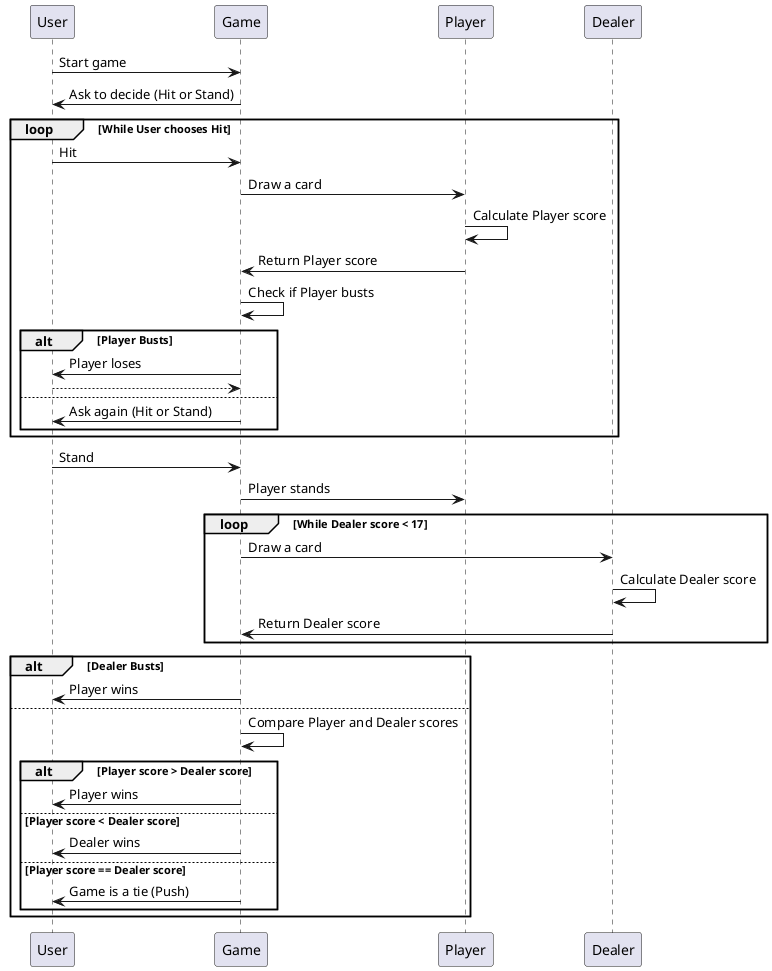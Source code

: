 @startuml
participant User
participant Game
participant Player
participant Dealer

User -> Game: Start game
Game -> User: Ask to decide (Hit or Stand)

loop While User chooses Hit
    User -> Game: Hit
    Game -> Player: Draw a card
    Player -> Player: Calculate Player score
    Player -> Game: Return Player score
    Game -> Game: Check if Player busts

    alt Player Busts
        Game -> User: Player loses
        return
    else
        Game -> User: Ask again (Hit or Stand)
    end
end

User -> Game: Stand
Game -> Player: Player stands

loop While Dealer score < 17
    Game -> Dealer: Draw a card
    Dealer -> Dealer: Calculate Dealer score
    Dealer -> Game: Return Dealer score
end

alt Dealer Busts
    Game -> User: Player wins
else
    Game -> Game: Compare Player and Dealer scores
    alt Player score > Dealer score
        Game -> User: Player wins
    else Player score < Dealer score
        Game -> User: Dealer wins
    else Player score == Dealer score
        Game -> User: Game is a tie (Push)
    end
end

@enduml